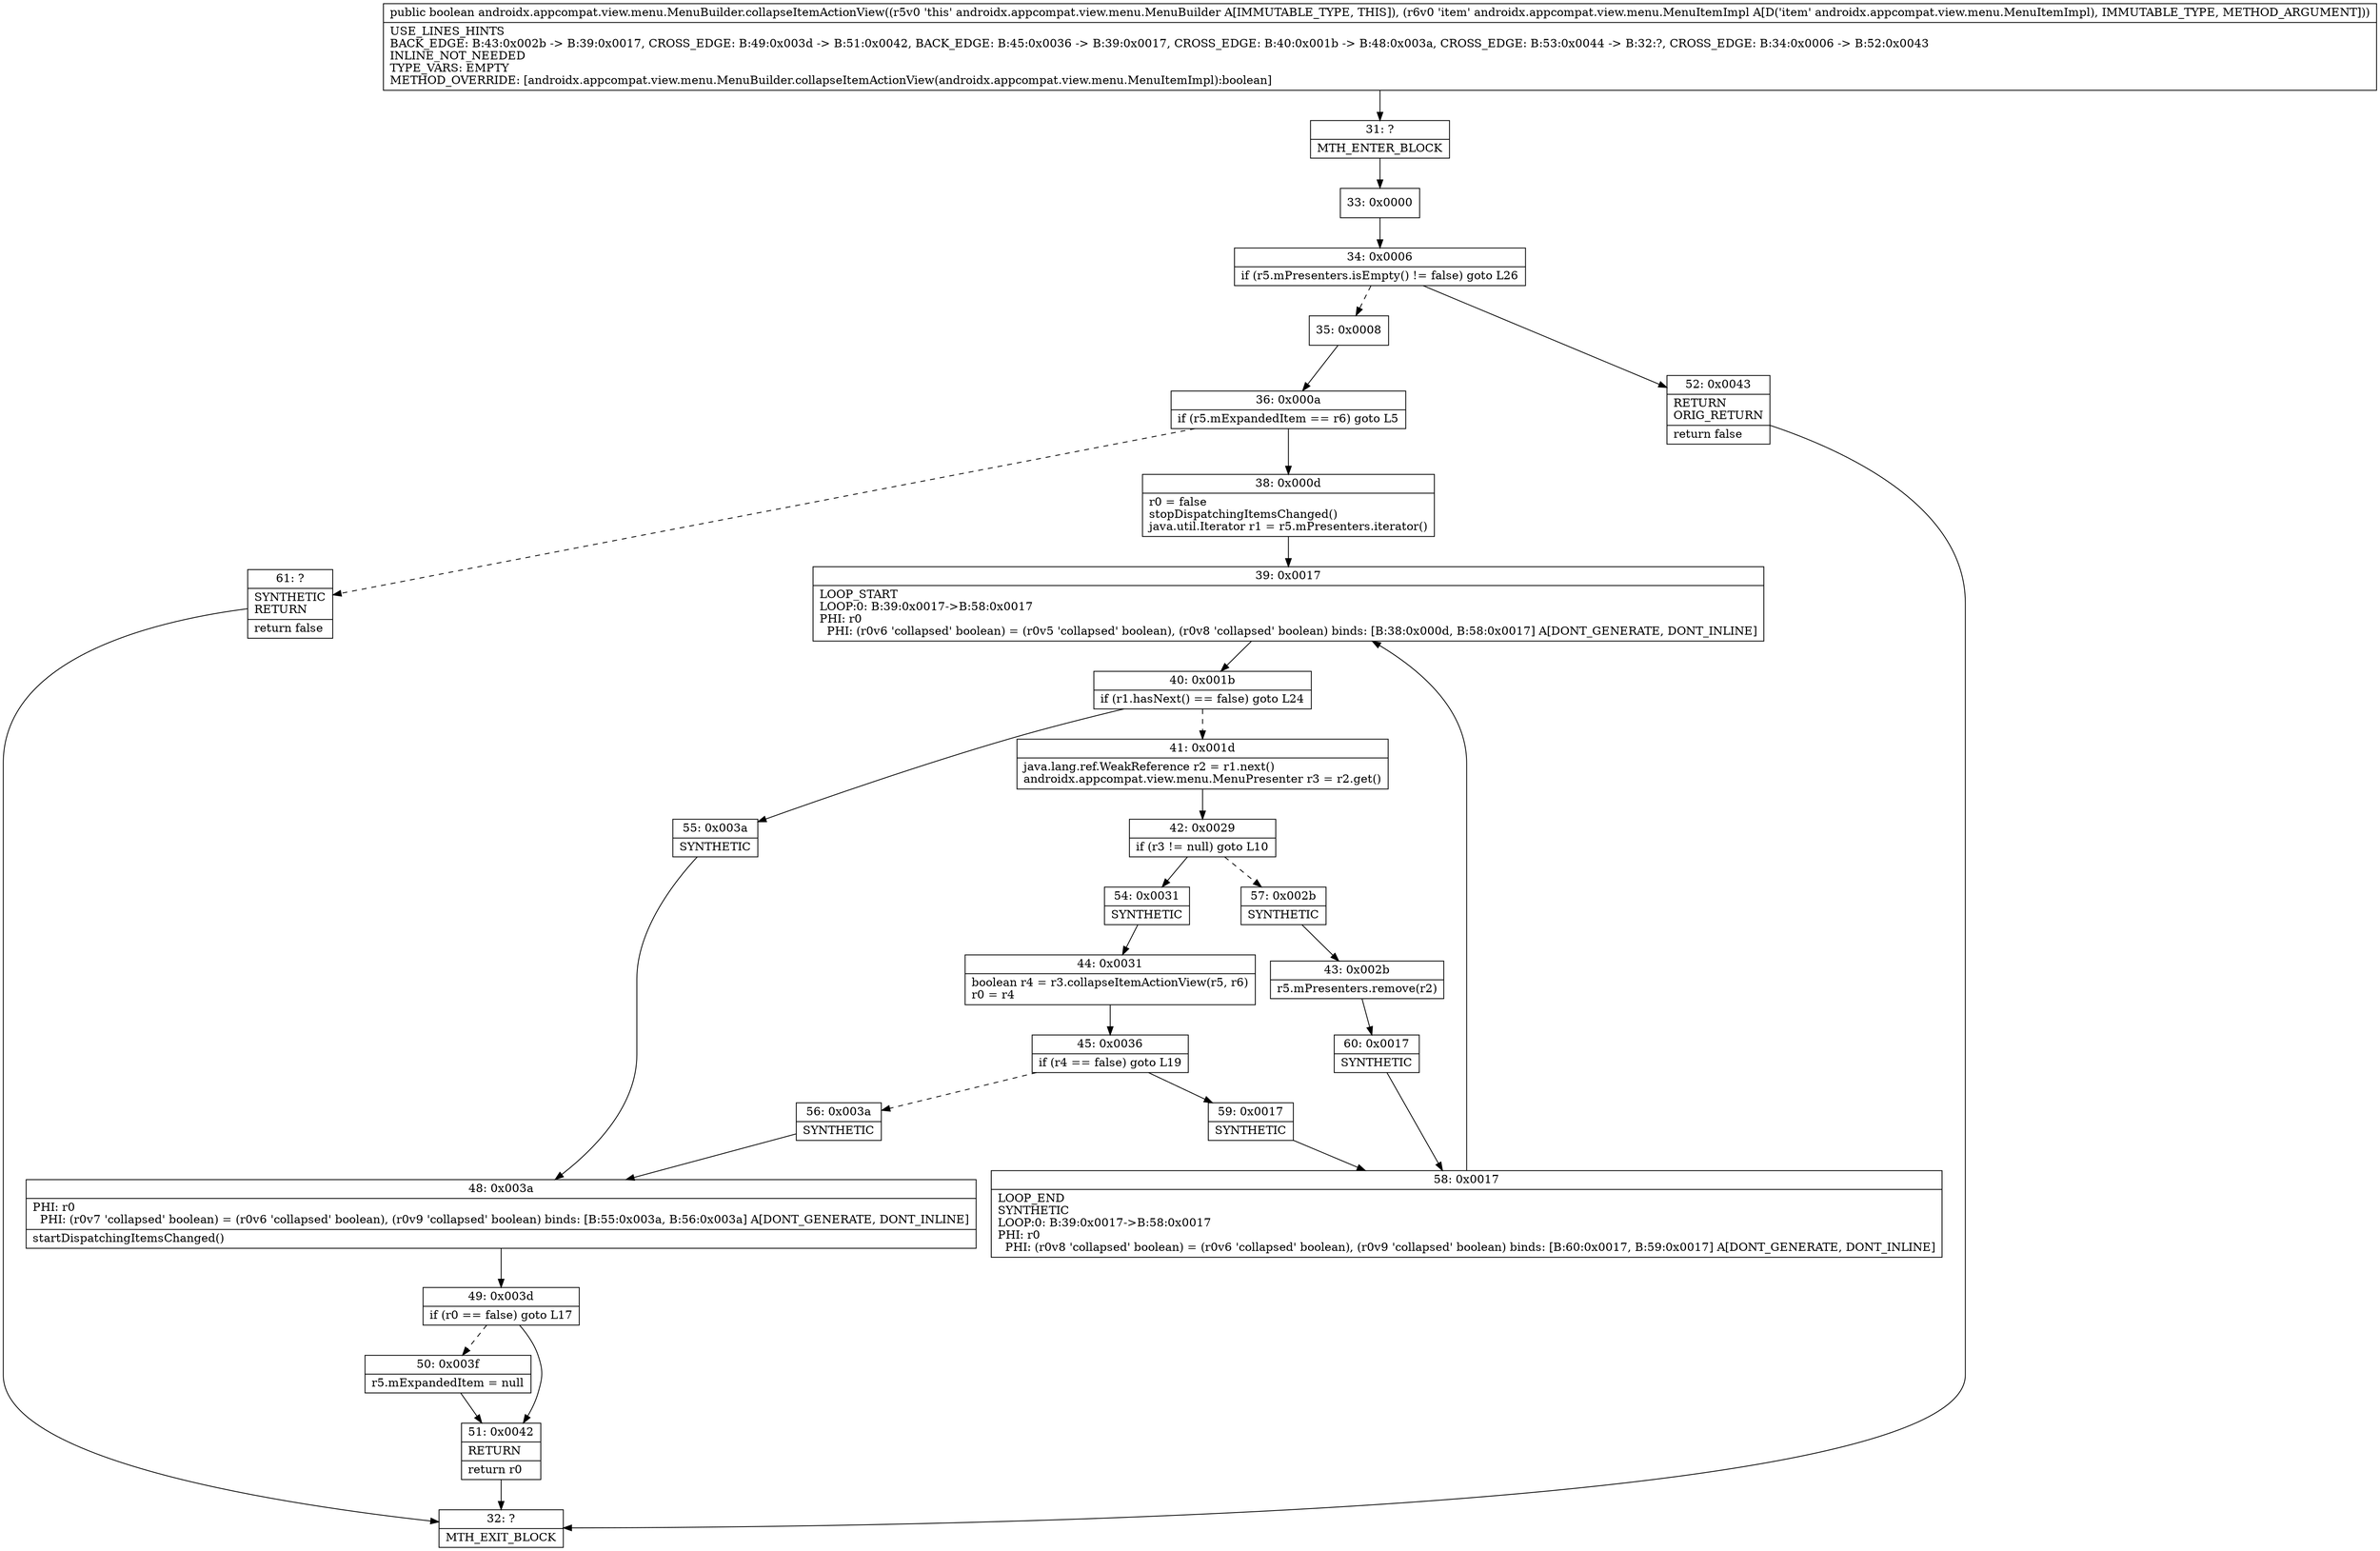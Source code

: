 digraph "CFG forandroidx.appcompat.view.menu.MenuBuilder.collapseItemActionView(Landroidx\/appcompat\/view\/menu\/MenuItemImpl;)Z" {
Node_31 [shape=record,label="{31\:\ ?|MTH_ENTER_BLOCK\l}"];
Node_33 [shape=record,label="{33\:\ 0x0000}"];
Node_34 [shape=record,label="{34\:\ 0x0006|if (r5.mPresenters.isEmpty() != false) goto L26\l}"];
Node_35 [shape=record,label="{35\:\ 0x0008}"];
Node_36 [shape=record,label="{36\:\ 0x000a|if (r5.mExpandedItem == r6) goto L5\l}"];
Node_38 [shape=record,label="{38\:\ 0x000d|r0 = false\lstopDispatchingItemsChanged()\ljava.util.Iterator r1 = r5.mPresenters.iterator()\l}"];
Node_39 [shape=record,label="{39\:\ 0x0017|LOOP_START\lLOOP:0: B:39:0x0017\-\>B:58:0x0017\lPHI: r0 \l  PHI: (r0v6 'collapsed' boolean) = (r0v5 'collapsed' boolean), (r0v8 'collapsed' boolean) binds: [B:38:0x000d, B:58:0x0017] A[DONT_GENERATE, DONT_INLINE]\l}"];
Node_40 [shape=record,label="{40\:\ 0x001b|if (r1.hasNext() == false) goto L24\l}"];
Node_41 [shape=record,label="{41\:\ 0x001d|java.lang.ref.WeakReference r2 = r1.next()\landroidx.appcompat.view.menu.MenuPresenter r3 = r2.get()\l}"];
Node_42 [shape=record,label="{42\:\ 0x0029|if (r3 != null) goto L10\l}"];
Node_54 [shape=record,label="{54\:\ 0x0031|SYNTHETIC\l}"];
Node_44 [shape=record,label="{44\:\ 0x0031|boolean r4 = r3.collapseItemActionView(r5, r6)\lr0 = r4\l}"];
Node_45 [shape=record,label="{45\:\ 0x0036|if (r4 == false) goto L19\l}"];
Node_56 [shape=record,label="{56\:\ 0x003a|SYNTHETIC\l}"];
Node_48 [shape=record,label="{48\:\ 0x003a|PHI: r0 \l  PHI: (r0v7 'collapsed' boolean) = (r0v6 'collapsed' boolean), (r0v9 'collapsed' boolean) binds: [B:55:0x003a, B:56:0x003a] A[DONT_GENERATE, DONT_INLINE]\l|startDispatchingItemsChanged()\l}"];
Node_49 [shape=record,label="{49\:\ 0x003d|if (r0 == false) goto L17\l}"];
Node_50 [shape=record,label="{50\:\ 0x003f|r5.mExpandedItem = null\l}"];
Node_51 [shape=record,label="{51\:\ 0x0042|RETURN\l|return r0\l}"];
Node_32 [shape=record,label="{32\:\ ?|MTH_EXIT_BLOCK\l}"];
Node_59 [shape=record,label="{59\:\ 0x0017|SYNTHETIC\l}"];
Node_58 [shape=record,label="{58\:\ 0x0017|LOOP_END\lSYNTHETIC\lLOOP:0: B:39:0x0017\-\>B:58:0x0017\lPHI: r0 \l  PHI: (r0v8 'collapsed' boolean) = (r0v6 'collapsed' boolean), (r0v9 'collapsed' boolean) binds: [B:60:0x0017, B:59:0x0017] A[DONT_GENERATE, DONT_INLINE]\l}"];
Node_57 [shape=record,label="{57\:\ 0x002b|SYNTHETIC\l}"];
Node_43 [shape=record,label="{43\:\ 0x002b|r5.mPresenters.remove(r2)\l}"];
Node_60 [shape=record,label="{60\:\ 0x0017|SYNTHETIC\l}"];
Node_55 [shape=record,label="{55\:\ 0x003a|SYNTHETIC\l}"];
Node_61 [shape=record,label="{61\:\ ?|SYNTHETIC\lRETURN\l|return false\l}"];
Node_52 [shape=record,label="{52\:\ 0x0043|RETURN\lORIG_RETURN\l|return false\l}"];
MethodNode[shape=record,label="{public boolean androidx.appcompat.view.menu.MenuBuilder.collapseItemActionView((r5v0 'this' androidx.appcompat.view.menu.MenuBuilder A[IMMUTABLE_TYPE, THIS]), (r6v0 'item' androidx.appcompat.view.menu.MenuItemImpl A[D('item' androidx.appcompat.view.menu.MenuItemImpl), IMMUTABLE_TYPE, METHOD_ARGUMENT]))  | USE_LINES_HINTS\lBACK_EDGE: B:43:0x002b \-\> B:39:0x0017, CROSS_EDGE: B:49:0x003d \-\> B:51:0x0042, BACK_EDGE: B:45:0x0036 \-\> B:39:0x0017, CROSS_EDGE: B:40:0x001b \-\> B:48:0x003a, CROSS_EDGE: B:53:0x0044 \-\> B:32:?, CROSS_EDGE: B:34:0x0006 \-\> B:52:0x0043\lINLINE_NOT_NEEDED\lTYPE_VARS: EMPTY\lMETHOD_OVERRIDE: [androidx.appcompat.view.menu.MenuBuilder.collapseItemActionView(androidx.appcompat.view.menu.MenuItemImpl):boolean]\l}"];
MethodNode -> Node_31;Node_31 -> Node_33;
Node_33 -> Node_34;
Node_34 -> Node_35[style=dashed];
Node_34 -> Node_52;
Node_35 -> Node_36;
Node_36 -> Node_38;
Node_36 -> Node_61[style=dashed];
Node_38 -> Node_39;
Node_39 -> Node_40;
Node_40 -> Node_41[style=dashed];
Node_40 -> Node_55;
Node_41 -> Node_42;
Node_42 -> Node_54;
Node_42 -> Node_57[style=dashed];
Node_54 -> Node_44;
Node_44 -> Node_45;
Node_45 -> Node_56[style=dashed];
Node_45 -> Node_59;
Node_56 -> Node_48;
Node_48 -> Node_49;
Node_49 -> Node_50[style=dashed];
Node_49 -> Node_51;
Node_50 -> Node_51;
Node_51 -> Node_32;
Node_59 -> Node_58;
Node_58 -> Node_39;
Node_57 -> Node_43;
Node_43 -> Node_60;
Node_60 -> Node_58;
Node_55 -> Node_48;
Node_61 -> Node_32;
Node_52 -> Node_32;
}

